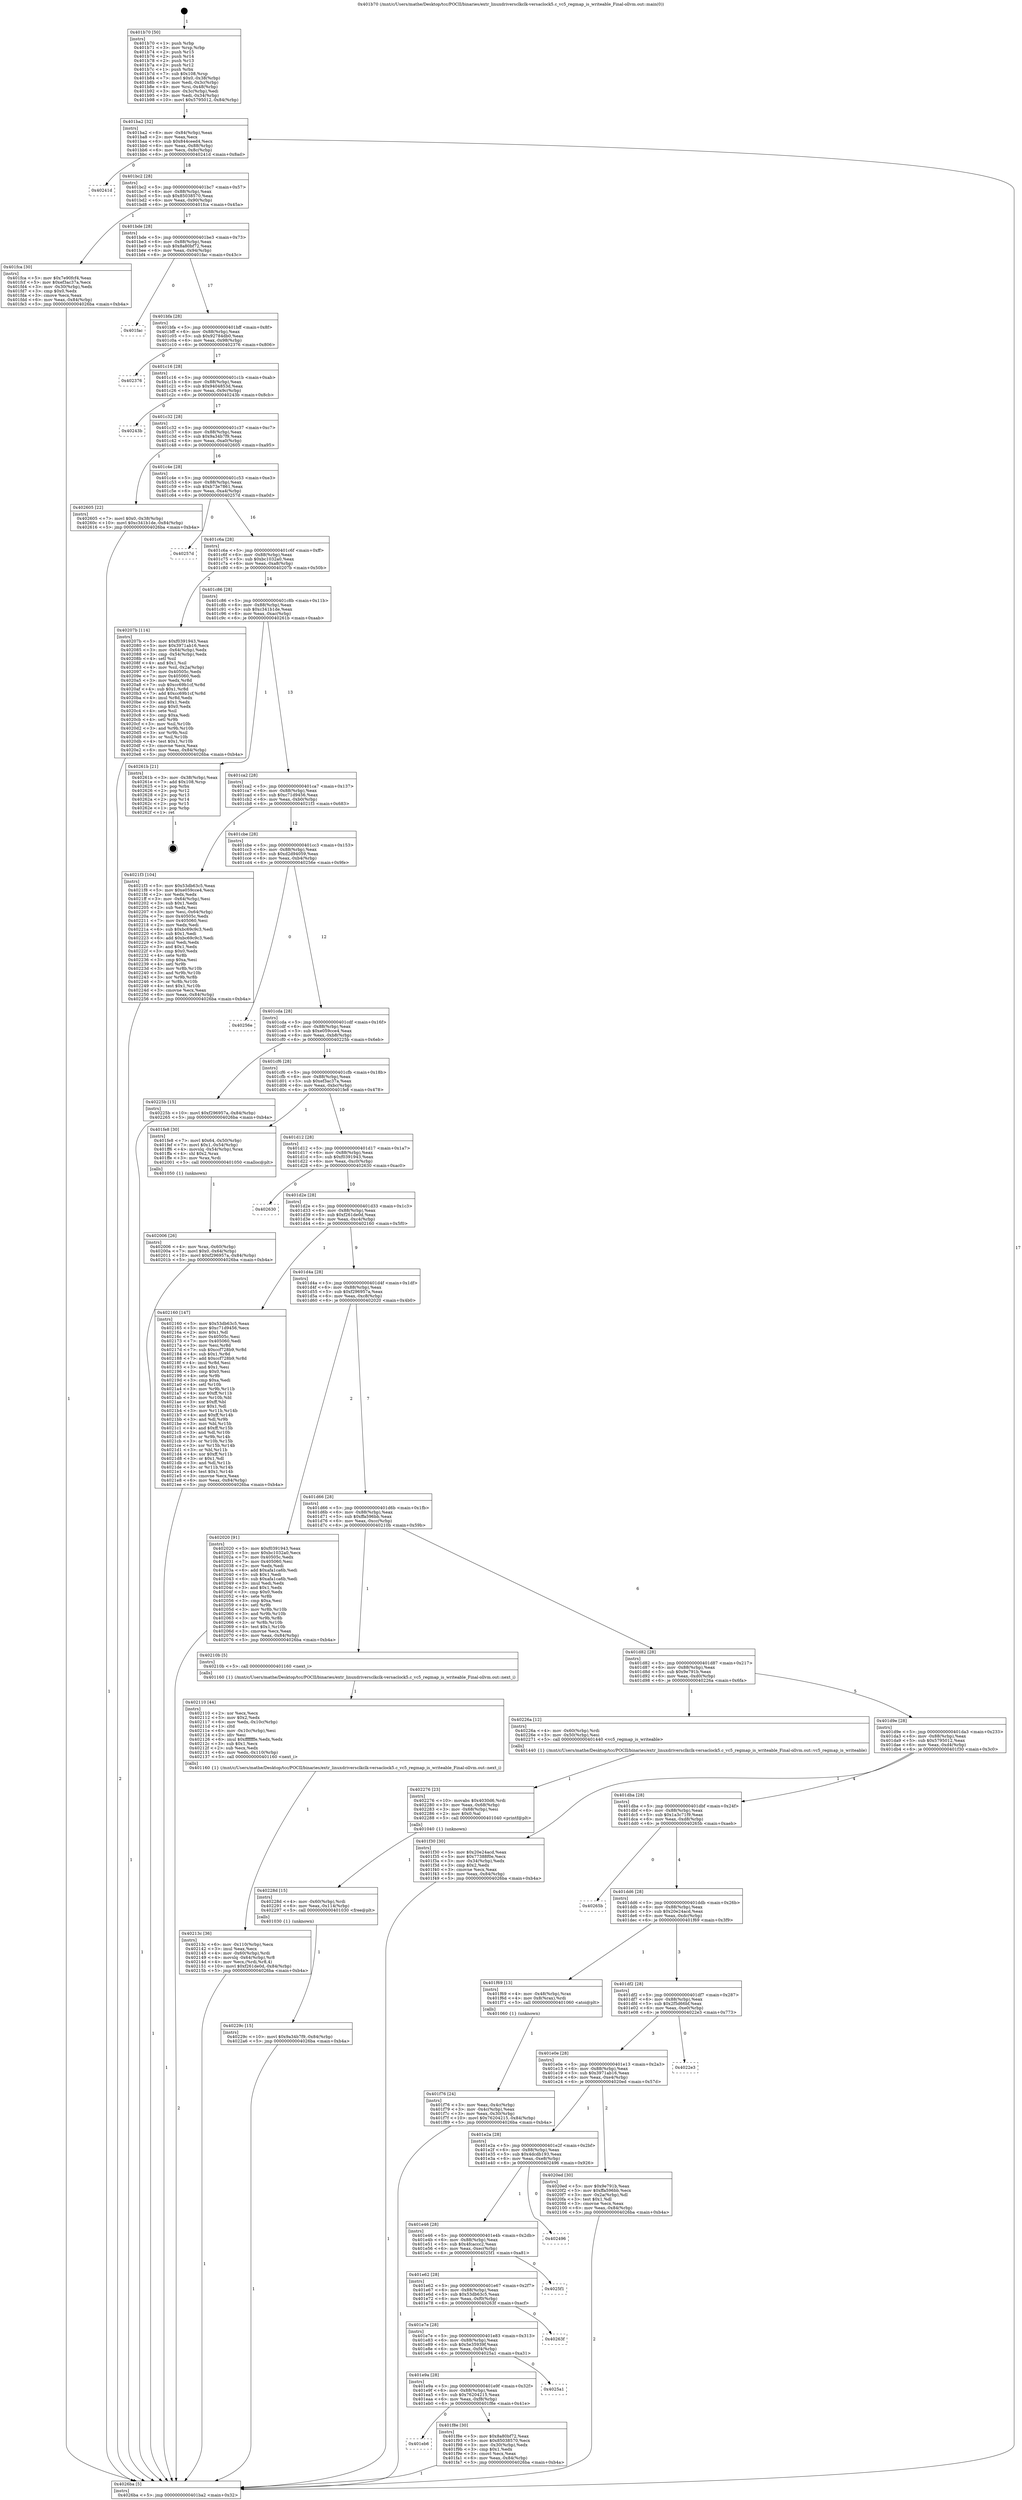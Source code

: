 digraph "0x401b70" {
  label = "0x401b70 (/mnt/c/Users/mathe/Desktop/tcc/POCII/binaries/extr_linuxdriversclkclk-versaclock5.c_vc5_regmap_is_writeable_Final-ollvm.out::main(0))"
  labelloc = "t"
  node[shape=record]

  Entry [label="",width=0.3,height=0.3,shape=circle,fillcolor=black,style=filled]
  "0x401ba2" [label="{
     0x401ba2 [32]\l
     | [instrs]\l
     &nbsp;&nbsp;0x401ba2 \<+6\>: mov -0x84(%rbp),%eax\l
     &nbsp;&nbsp;0x401ba8 \<+2\>: mov %eax,%ecx\l
     &nbsp;&nbsp;0x401baa \<+6\>: sub $0x844ceed4,%ecx\l
     &nbsp;&nbsp;0x401bb0 \<+6\>: mov %eax,-0x88(%rbp)\l
     &nbsp;&nbsp;0x401bb6 \<+6\>: mov %ecx,-0x8c(%rbp)\l
     &nbsp;&nbsp;0x401bbc \<+6\>: je 000000000040241d \<main+0x8ad\>\l
  }"]
  "0x40241d" [label="{
     0x40241d\l
  }", style=dashed]
  "0x401bc2" [label="{
     0x401bc2 [28]\l
     | [instrs]\l
     &nbsp;&nbsp;0x401bc2 \<+5\>: jmp 0000000000401bc7 \<main+0x57\>\l
     &nbsp;&nbsp;0x401bc7 \<+6\>: mov -0x88(%rbp),%eax\l
     &nbsp;&nbsp;0x401bcd \<+5\>: sub $0x85038570,%eax\l
     &nbsp;&nbsp;0x401bd2 \<+6\>: mov %eax,-0x90(%rbp)\l
     &nbsp;&nbsp;0x401bd8 \<+6\>: je 0000000000401fca \<main+0x45a\>\l
  }"]
  Exit [label="",width=0.3,height=0.3,shape=circle,fillcolor=black,style=filled,peripheries=2]
  "0x401fca" [label="{
     0x401fca [30]\l
     | [instrs]\l
     &nbsp;&nbsp;0x401fca \<+5\>: mov $0x7e90fcf4,%eax\l
     &nbsp;&nbsp;0x401fcf \<+5\>: mov $0xef3ac37a,%ecx\l
     &nbsp;&nbsp;0x401fd4 \<+3\>: mov -0x30(%rbp),%edx\l
     &nbsp;&nbsp;0x401fd7 \<+3\>: cmp $0x0,%edx\l
     &nbsp;&nbsp;0x401fda \<+3\>: cmove %ecx,%eax\l
     &nbsp;&nbsp;0x401fdd \<+6\>: mov %eax,-0x84(%rbp)\l
     &nbsp;&nbsp;0x401fe3 \<+5\>: jmp 00000000004026ba \<main+0xb4a\>\l
  }"]
  "0x401bde" [label="{
     0x401bde [28]\l
     | [instrs]\l
     &nbsp;&nbsp;0x401bde \<+5\>: jmp 0000000000401be3 \<main+0x73\>\l
     &nbsp;&nbsp;0x401be3 \<+6\>: mov -0x88(%rbp),%eax\l
     &nbsp;&nbsp;0x401be9 \<+5\>: sub $0x8a80bf72,%eax\l
     &nbsp;&nbsp;0x401bee \<+6\>: mov %eax,-0x94(%rbp)\l
     &nbsp;&nbsp;0x401bf4 \<+6\>: je 0000000000401fac \<main+0x43c\>\l
  }"]
  "0x40229c" [label="{
     0x40229c [15]\l
     | [instrs]\l
     &nbsp;&nbsp;0x40229c \<+10\>: movl $0x9a34b7f9,-0x84(%rbp)\l
     &nbsp;&nbsp;0x4022a6 \<+5\>: jmp 00000000004026ba \<main+0xb4a\>\l
  }"]
  "0x401fac" [label="{
     0x401fac\l
  }", style=dashed]
  "0x401bfa" [label="{
     0x401bfa [28]\l
     | [instrs]\l
     &nbsp;&nbsp;0x401bfa \<+5\>: jmp 0000000000401bff \<main+0x8f\>\l
     &nbsp;&nbsp;0x401bff \<+6\>: mov -0x88(%rbp),%eax\l
     &nbsp;&nbsp;0x401c05 \<+5\>: sub $0x92784db0,%eax\l
     &nbsp;&nbsp;0x401c0a \<+6\>: mov %eax,-0x98(%rbp)\l
     &nbsp;&nbsp;0x401c10 \<+6\>: je 0000000000402376 \<main+0x806\>\l
  }"]
  "0x40228d" [label="{
     0x40228d [15]\l
     | [instrs]\l
     &nbsp;&nbsp;0x40228d \<+4\>: mov -0x60(%rbp),%rdi\l
     &nbsp;&nbsp;0x402291 \<+6\>: mov %eax,-0x114(%rbp)\l
     &nbsp;&nbsp;0x402297 \<+5\>: call 0000000000401030 \<free@plt\>\l
     | [calls]\l
     &nbsp;&nbsp;0x401030 \{1\} (unknown)\l
  }"]
  "0x402376" [label="{
     0x402376\l
  }", style=dashed]
  "0x401c16" [label="{
     0x401c16 [28]\l
     | [instrs]\l
     &nbsp;&nbsp;0x401c16 \<+5\>: jmp 0000000000401c1b \<main+0xab\>\l
     &nbsp;&nbsp;0x401c1b \<+6\>: mov -0x88(%rbp),%eax\l
     &nbsp;&nbsp;0x401c21 \<+5\>: sub $0x9404853d,%eax\l
     &nbsp;&nbsp;0x401c26 \<+6\>: mov %eax,-0x9c(%rbp)\l
     &nbsp;&nbsp;0x401c2c \<+6\>: je 000000000040243b \<main+0x8cb\>\l
  }"]
  "0x402276" [label="{
     0x402276 [23]\l
     | [instrs]\l
     &nbsp;&nbsp;0x402276 \<+10\>: movabs $0x4030d6,%rdi\l
     &nbsp;&nbsp;0x402280 \<+3\>: mov %eax,-0x68(%rbp)\l
     &nbsp;&nbsp;0x402283 \<+3\>: mov -0x68(%rbp),%esi\l
     &nbsp;&nbsp;0x402286 \<+2\>: mov $0x0,%al\l
     &nbsp;&nbsp;0x402288 \<+5\>: call 0000000000401040 \<printf@plt\>\l
     | [calls]\l
     &nbsp;&nbsp;0x401040 \{1\} (unknown)\l
  }"]
  "0x40243b" [label="{
     0x40243b\l
  }", style=dashed]
  "0x401c32" [label="{
     0x401c32 [28]\l
     | [instrs]\l
     &nbsp;&nbsp;0x401c32 \<+5\>: jmp 0000000000401c37 \<main+0xc7\>\l
     &nbsp;&nbsp;0x401c37 \<+6\>: mov -0x88(%rbp),%eax\l
     &nbsp;&nbsp;0x401c3d \<+5\>: sub $0x9a34b7f9,%eax\l
     &nbsp;&nbsp;0x401c42 \<+6\>: mov %eax,-0xa0(%rbp)\l
     &nbsp;&nbsp;0x401c48 \<+6\>: je 0000000000402605 \<main+0xa95\>\l
  }"]
  "0x40213c" [label="{
     0x40213c [36]\l
     | [instrs]\l
     &nbsp;&nbsp;0x40213c \<+6\>: mov -0x110(%rbp),%ecx\l
     &nbsp;&nbsp;0x402142 \<+3\>: imul %eax,%ecx\l
     &nbsp;&nbsp;0x402145 \<+4\>: mov -0x60(%rbp),%rdi\l
     &nbsp;&nbsp;0x402149 \<+4\>: movslq -0x64(%rbp),%r8\l
     &nbsp;&nbsp;0x40214d \<+4\>: mov %ecx,(%rdi,%r8,4)\l
     &nbsp;&nbsp;0x402151 \<+10\>: movl $0xf261de0d,-0x84(%rbp)\l
     &nbsp;&nbsp;0x40215b \<+5\>: jmp 00000000004026ba \<main+0xb4a\>\l
  }"]
  "0x402605" [label="{
     0x402605 [22]\l
     | [instrs]\l
     &nbsp;&nbsp;0x402605 \<+7\>: movl $0x0,-0x38(%rbp)\l
     &nbsp;&nbsp;0x40260c \<+10\>: movl $0xc341b1de,-0x84(%rbp)\l
     &nbsp;&nbsp;0x402616 \<+5\>: jmp 00000000004026ba \<main+0xb4a\>\l
  }"]
  "0x401c4e" [label="{
     0x401c4e [28]\l
     | [instrs]\l
     &nbsp;&nbsp;0x401c4e \<+5\>: jmp 0000000000401c53 \<main+0xe3\>\l
     &nbsp;&nbsp;0x401c53 \<+6\>: mov -0x88(%rbp),%eax\l
     &nbsp;&nbsp;0x401c59 \<+5\>: sub $0xb73e7861,%eax\l
     &nbsp;&nbsp;0x401c5e \<+6\>: mov %eax,-0xa4(%rbp)\l
     &nbsp;&nbsp;0x401c64 \<+6\>: je 000000000040257d \<main+0xa0d\>\l
  }"]
  "0x402110" [label="{
     0x402110 [44]\l
     | [instrs]\l
     &nbsp;&nbsp;0x402110 \<+2\>: xor %ecx,%ecx\l
     &nbsp;&nbsp;0x402112 \<+5\>: mov $0x2,%edx\l
     &nbsp;&nbsp;0x402117 \<+6\>: mov %edx,-0x10c(%rbp)\l
     &nbsp;&nbsp;0x40211d \<+1\>: cltd\l
     &nbsp;&nbsp;0x40211e \<+6\>: mov -0x10c(%rbp),%esi\l
     &nbsp;&nbsp;0x402124 \<+2\>: idiv %esi\l
     &nbsp;&nbsp;0x402126 \<+6\>: imul $0xfffffffe,%edx,%edx\l
     &nbsp;&nbsp;0x40212c \<+3\>: sub $0x1,%ecx\l
     &nbsp;&nbsp;0x40212f \<+2\>: sub %ecx,%edx\l
     &nbsp;&nbsp;0x402131 \<+6\>: mov %edx,-0x110(%rbp)\l
     &nbsp;&nbsp;0x402137 \<+5\>: call 0000000000401160 \<next_i\>\l
     | [calls]\l
     &nbsp;&nbsp;0x401160 \{1\} (/mnt/c/Users/mathe/Desktop/tcc/POCII/binaries/extr_linuxdriversclkclk-versaclock5.c_vc5_regmap_is_writeable_Final-ollvm.out::next_i)\l
  }"]
  "0x40257d" [label="{
     0x40257d\l
  }", style=dashed]
  "0x401c6a" [label="{
     0x401c6a [28]\l
     | [instrs]\l
     &nbsp;&nbsp;0x401c6a \<+5\>: jmp 0000000000401c6f \<main+0xff\>\l
     &nbsp;&nbsp;0x401c6f \<+6\>: mov -0x88(%rbp),%eax\l
     &nbsp;&nbsp;0x401c75 \<+5\>: sub $0xbc1032a0,%eax\l
     &nbsp;&nbsp;0x401c7a \<+6\>: mov %eax,-0xa8(%rbp)\l
     &nbsp;&nbsp;0x401c80 \<+6\>: je 000000000040207b \<main+0x50b\>\l
  }"]
  "0x402006" [label="{
     0x402006 [26]\l
     | [instrs]\l
     &nbsp;&nbsp;0x402006 \<+4\>: mov %rax,-0x60(%rbp)\l
     &nbsp;&nbsp;0x40200a \<+7\>: movl $0x0,-0x64(%rbp)\l
     &nbsp;&nbsp;0x402011 \<+10\>: movl $0xf296957a,-0x84(%rbp)\l
     &nbsp;&nbsp;0x40201b \<+5\>: jmp 00000000004026ba \<main+0xb4a\>\l
  }"]
  "0x40207b" [label="{
     0x40207b [114]\l
     | [instrs]\l
     &nbsp;&nbsp;0x40207b \<+5\>: mov $0xf0391943,%eax\l
     &nbsp;&nbsp;0x402080 \<+5\>: mov $0x3971ab16,%ecx\l
     &nbsp;&nbsp;0x402085 \<+3\>: mov -0x64(%rbp),%edx\l
     &nbsp;&nbsp;0x402088 \<+3\>: cmp -0x54(%rbp),%edx\l
     &nbsp;&nbsp;0x40208b \<+4\>: setl %sil\l
     &nbsp;&nbsp;0x40208f \<+4\>: and $0x1,%sil\l
     &nbsp;&nbsp;0x402093 \<+4\>: mov %sil,-0x2a(%rbp)\l
     &nbsp;&nbsp;0x402097 \<+7\>: mov 0x40505c,%edx\l
     &nbsp;&nbsp;0x40209e \<+7\>: mov 0x405060,%edi\l
     &nbsp;&nbsp;0x4020a5 \<+3\>: mov %edx,%r8d\l
     &nbsp;&nbsp;0x4020a8 \<+7\>: sub $0xcc69b1cf,%r8d\l
     &nbsp;&nbsp;0x4020af \<+4\>: sub $0x1,%r8d\l
     &nbsp;&nbsp;0x4020b3 \<+7\>: add $0xcc69b1cf,%r8d\l
     &nbsp;&nbsp;0x4020ba \<+4\>: imul %r8d,%edx\l
     &nbsp;&nbsp;0x4020be \<+3\>: and $0x1,%edx\l
     &nbsp;&nbsp;0x4020c1 \<+3\>: cmp $0x0,%edx\l
     &nbsp;&nbsp;0x4020c4 \<+4\>: sete %sil\l
     &nbsp;&nbsp;0x4020c8 \<+3\>: cmp $0xa,%edi\l
     &nbsp;&nbsp;0x4020cb \<+4\>: setl %r9b\l
     &nbsp;&nbsp;0x4020cf \<+3\>: mov %sil,%r10b\l
     &nbsp;&nbsp;0x4020d2 \<+3\>: and %r9b,%r10b\l
     &nbsp;&nbsp;0x4020d5 \<+3\>: xor %r9b,%sil\l
     &nbsp;&nbsp;0x4020d8 \<+3\>: or %sil,%r10b\l
     &nbsp;&nbsp;0x4020db \<+4\>: test $0x1,%r10b\l
     &nbsp;&nbsp;0x4020df \<+3\>: cmovne %ecx,%eax\l
     &nbsp;&nbsp;0x4020e2 \<+6\>: mov %eax,-0x84(%rbp)\l
     &nbsp;&nbsp;0x4020e8 \<+5\>: jmp 00000000004026ba \<main+0xb4a\>\l
  }"]
  "0x401c86" [label="{
     0x401c86 [28]\l
     | [instrs]\l
     &nbsp;&nbsp;0x401c86 \<+5\>: jmp 0000000000401c8b \<main+0x11b\>\l
     &nbsp;&nbsp;0x401c8b \<+6\>: mov -0x88(%rbp),%eax\l
     &nbsp;&nbsp;0x401c91 \<+5\>: sub $0xc341b1de,%eax\l
     &nbsp;&nbsp;0x401c96 \<+6\>: mov %eax,-0xac(%rbp)\l
     &nbsp;&nbsp;0x401c9c \<+6\>: je 000000000040261b \<main+0xaab\>\l
  }"]
  "0x401eb6" [label="{
     0x401eb6\l
  }", style=dashed]
  "0x40261b" [label="{
     0x40261b [21]\l
     | [instrs]\l
     &nbsp;&nbsp;0x40261b \<+3\>: mov -0x38(%rbp),%eax\l
     &nbsp;&nbsp;0x40261e \<+7\>: add $0x108,%rsp\l
     &nbsp;&nbsp;0x402625 \<+1\>: pop %rbx\l
     &nbsp;&nbsp;0x402626 \<+2\>: pop %r12\l
     &nbsp;&nbsp;0x402628 \<+2\>: pop %r13\l
     &nbsp;&nbsp;0x40262a \<+2\>: pop %r14\l
     &nbsp;&nbsp;0x40262c \<+2\>: pop %r15\l
     &nbsp;&nbsp;0x40262e \<+1\>: pop %rbp\l
     &nbsp;&nbsp;0x40262f \<+1\>: ret\l
  }"]
  "0x401ca2" [label="{
     0x401ca2 [28]\l
     | [instrs]\l
     &nbsp;&nbsp;0x401ca2 \<+5\>: jmp 0000000000401ca7 \<main+0x137\>\l
     &nbsp;&nbsp;0x401ca7 \<+6\>: mov -0x88(%rbp),%eax\l
     &nbsp;&nbsp;0x401cad \<+5\>: sub $0xc71d9456,%eax\l
     &nbsp;&nbsp;0x401cb2 \<+6\>: mov %eax,-0xb0(%rbp)\l
     &nbsp;&nbsp;0x401cb8 \<+6\>: je 00000000004021f3 \<main+0x683\>\l
  }"]
  "0x401f8e" [label="{
     0x401f8e [30]\l
     | [instrs]\l
     &nbsp;&nbsp;0x401f8e \<+5\>: mov $0x8a80bf72,%eax\l
     &nbsp;&nbsp;0x401f93 \<+5\>: mov $0x85038570,%ecx\l
     &nbsp;&nbsp;0x401f98 \<+3\>: mov -0x30(%rbp),%edx\l
     &nbsp;&nbsp;0x401f9b \<+3\>: cmp $0x1,%edx\l
     &nbsp;&nbsp;0x401f9e \<+3\>: cmovl %ecx,%eax\l
     &nbsp;&nbsp;0x401fa1 \<+6\>: mov %eax,-0x84(%rbp)\l
     &nbsp;&nbsp;0x401fa7 \<+5\>: jmp 00000000004026ba \<main+0xb4a\>\l
  }"]
  "0x4021f3" [label="{
     0x4021f3 [104]\l
     | [instrs]\l
     &nbsp;&nbsp;0x4021f3 \<+5\>: mov $0x53db63c5,%eax\l
     &nbsp;&nbsp;0x4021f8 \<+5\>: mov $0xe059cce4,%ecx\l
     &nbsp;&nbsp;0x4021fd \<+2\>: xor %edx,%edx\l
     &nbsp;&nbsp;0x4021ff \<+3\>: mov -0x64(%rbp),%esi\l
     &nbsp;&nbsp;0x402202 \<+3\>: sub $0x1,%edx\l
     &nbsp;&nbsp;0x402205 \<+2\>: sub %edx,%esi\l
     &nbsp;&nbsp;0x402207 \<+3\>: mov %esi,-0x64(%rbp)\l
     &nbsp;&nbsp;0x40220a \<+7\>: mov 0x40505c,%edx\l
     &nbsp;&nbsp;0x402211 \<+7\>: mov 0x405060,%esi\l
     &nbsp;&nbsp;0x402218 \<+2\>: mov %edx,%edi\l
     &nbsp;&nbsp;0x40221a \<+6\>: sub $0xbc69c9c3,%edi\l
     &nbsp;&nbsp;0x402220 \<+3\>: sub $0x1,%edi\l
     &nbsp;&nbsp;0x402223 \<+6\>: add $0xbc69c9c3,%edi\l
     &nbsp;&nbsp;0x402229 \<+3\>: imul %edi,%edx\l
     &nbsp;&nbsp;0x40222c \<+3\>: and $0x1,%edx\l
     &nbsp;&nbsp;0x40222f \<+3\>: cmp $0x0,%edx\l
     &nbsp;&nbsp;0x402232 \<+4\>: sete %r8b\l
     &nbsp;&nbsp;0x402236 \<+3\>: cmp $0xa,%esi\l
     &nbsp;&nbsp;0x402239 \<+4\>: setl %r9b\l
     &nbsp;&nbsp;0x40223d \<+3\>: mov %r8b,%r10b\l
     &nbsp;&nbsp;0x402240 \<+3\>: and %r9b,%r10b\l
     &nbsp;&nbsp;0x402243 \<+3\>: xor %r9b,%r8b\l
     &nbsp;&nbsp;0x402246 \<+3\>: or %r8b,%r10b\l
     &nbsp;&nbsp;0x402249 \<+4\>: test $0x1,%r10b\l
     &nbsp;&nbsp;0x40224d \<+3\>: cmovne %ecx,%eax\l
     &nbsp;&nbsp;0x402250 \<+6\>: mov %eax,-0x84(%rbp)\l
     &nbsp;&nbsp;0x402256 \<+5\>: jmp 00000000004026ba \<main+0xb4a\>\l
  }"]
  "0x401cbe" [label="{
     0x401cbe [28]\l
     | [instrs]\l
     &nbsp;&nbsp;0x401cbe \<+5\>: jmp 0000000000401cc3 \<main+0x153\>\l
     &nbsp;&nbsp;0x401cc3 \<+6\>: mov -0x88(%rbp),%eax\l
     &nbsp;&nbsp;0x401cc9 \<+5\>: sub $0xd2d94059,%eax\l
     &nbsp;&nbsp;0x401cce \<+6\>: mov %eax,-0xb4(%rbp)\l
     &nbsp;&nbsp;0x401cd4 \<+6\>: je 000000000040256e \<main+0x9fe\>\l
  }"]
  "0x401e9a" [label="{
     0x401e9a [28]\l
     | [instrs]\l
     &nbsp;&nbsp;0x401e9a \<+5\>: jmp 0000000000401e9f \<main+0x32f\>\l
     &nbsp;&nbsp;0x401e9f \<+6\>: mov -0x88(%rbp),%eax\l
     &nbsp;&nbsp;0x401ea5 \<+5\>: sub $0x76204215,%eax\l
     &nbsp;&nbsp;0x401eaa \<+6\>: mov %eax,-0xf8(%rbp)\l
     &nbsp;&nbsp;0x401eb0 \<+6\>: je 0000000000401f8e \<main+0x41e\>\l
  }"]
  "0x40256e" [label="{
     0x40256e\l
  }", style=dashed]
  "0x401cda" [label="{
     0x401cda [28]\l
     | [instrs]\l
     &nbsp;&nbsp;0x401cda \<+5\>: jmp 0000000000401cdf \<main+0x16f\>\l
     &nbsp;&nbsp;0x401cdf \<+6\>: mov -0x88(%rbp),%eax\l
     &nbsp;&nbsp;0x401ce5 \<+5\>: sub $0xe059cce4,%eax\l
     &nbsp;&nbsp;0x401cea \<+6\>: mov %eax,-0xb8(%rbp)\l
     &nbsp;&nbsp;0x401cf0 \<+6\>: je 000000000040225b \<main+0x6eb\>\l
  }"]
  "0x4025a1" [label="{
     0x4025a1\l
  }", style=dashed]
  "0x40225b" [label="{
     0x40225b [15]\l
     | [instrs]\l
     &nbsp;&nbsp;0x40225b \<+10\>: movl $0xf296957a,-0x84(%rbp)\l
     &nbsp;&nbsp;0x402265 \<+5\>: jmp 00000000004026ba \<main+0xb4a\>\l
  }"]
  "0x401cf6" [label="{
     0x401cf6 [28]\l
     | [instrs]\l
     &nbsp;&nbsp;0x401cf6 \<+5\>: jmp 0000000000401cfb \<main+0x18b\>\l
     &nbsp;&nbsp;0x401cfb \<+6\>: mov -0x88(%rbp),%eax\l
     &nbsp;&nbsp;0x401d01 \<+5\>: sub $0xef3ac37a,%eax\l
     &nbsp;&nbsp;0x401d06 \<+6\>: mov %eax,-0xbc(%rbp)\l
     &nbsp;&nbsp;0x401d0c \<+6\>: je 0000000000401fe8 \<main+0x478\>\l
  }"]
  "0x401e7e" [label="{
     0x401e7e [28]\l
     | [instrs]\l
     &nbsp;&nbsp;0x401e7e \<+5\>: jmp 0000000000401e83 \<main+0x313\>\l
     &nbsp;&nbsp;0x401e83 \<+6\>: mov -0x88(%rbp),%eax\l
     &nbsp;&nbsp;0x401e89 \<+5\>: sub $0x5e35939f,%eax\l
     &nbsp;&nbsp;0x401e8e \<+6\>: mov %eax,-0xf4(%rbp)\l
     &nbsp;&nbsp;0x401e94 \<+6\>: je 00000000004025a1 \<main+0xa31\>\l
  }"]
  "0x401fe8" [label="{
     0x401fe8 [30]\l
     | [instrs]\l
     &nbsp;&nbsp;0x401fe8 \<+7\>: movl $0x64,-0x50(%rbp)\l
     &nbsp;&nbsp;0x401fef \<+7\>: movl $0x1,-0x54(%rbp)\l
     &nbsp;&nbsp;0x401ff6 \<+4\>: movslq -0x54(%rbp),%rax\l
     &nbsp;&nbsp;0x401ffa \<+4\>: shl $0x2,%rax\l
     &nbsp;&nbsp;0x401ffe \<+3\>: mov %rax,%rdi\l
     &nbsp;&nbsp;0x402001 \<+5\>: call 0000000000401050 \<malloc@plt\>\l
     | [calls]\l
     &nbsp;&nbsp;0x401050 \{1\} (unknown)\l
  }"]
  "0x401d12" [label="{
     0x401d12 [28]\l
     | [instrs]\l
     &nbsp;&nbsp;0x401d12 \<+5\>: jmp 0000000000401d17 \<main+0x1a7\>\l
     &nbsp;&nbsp;0x401d17 \<+6\>: mov -0x88(%rbp),%eax\l
     &nbsp;&nbsp;0x401d1d \<+5\>: sub $0xf0391943,%eax\l
     &nbsp;&nbsp;0x401d22 \<+6\>: mov %eax,-0xc0(%rbp)\l
     &nbsp;&nbsp;0x401d28 \<+6\>: je 0000000000402630 \<main+0xac0\>\l
  }"]
  "0x40263f" [label="{
     0x40263f\l
  }", style=dashed]
  "0x402630" [label="{
     0x402630\l
  }", style=dashed]
  "0x401d2e" [label="{
     0x401d2e [28]\l
     | [instrs]\l
     &nbsp;&nbsp;0x401d2e \<+5\>: jmp 0000000000401d33 \<main+0x1c3\>\l
     &nbsp;&nbsp;0x401d33 \<+6\>: mov -0x88(%rbp),%eax\l
     &nbsp;&nbsp;0x401d39 \<+5\>: sub $0xf261de0d,%eax\l
     &nbsp;&nbsp;0x401d3e \<+6\>: mov %eax,-0xc4(%rbp)\l
     &nbsp;&nbsp;0x401d44 \<+6\>: je 0000000000402160 \<main+0x5f0\>\l
  }"]
  "0x401e62" [label="{
     0x401e62 [28]\l
     | [instrs]\l
     &nbsp;&nbsp;0x401e62 \<+5\>: jmp 0000000000401e67 \<main+0x2f7\>\l
     &nbsp;&nbsp;0x401e67 \<+6\>: mov -0x88(%rbp),%eax\l
     &nbsp;&nbsp;0x401e6d \<+5\>: sub $0x53db63c5,%eax\l
     &nbsp;&nbsp;0x401e72 \<+6\>: mov %eax,-0xf0(%rbp)\l
     &nbsp;&nbsp;0x401e78 \<+6\>: je 000000000040263f \<main+0xacf\>\l
  }"]
  "0x402160" [label="{
     0x402160 [147]\l
     | [instrs]\l
     &nbsp;&nbsp;0x402160 \<+5\>: mov $0x53db63c5,%eax\l
     &nbsp;&nbsp;0x402165 \<+5\>: mov $0xc71d9456,%ecx\l
     &nbsp;&nbsp;0x40216a \<+2\>: mov $0x1,%dl\l
     &nbsp;&nbsp;0x40216c \<+7\>: mov 0x40505c,%esi\l
     &nbsp;&nbsp;0x402173 \<+7\>: mov 0x405060,%edi\l
     &nbsp;&nbsp;0x40217a \<+3\>: mov %esi,%r8d\l
     &nbsp;&nbsp;0x40217d \<+7\>: sub $0xccf728b9,%r8d\l
     &nbsp;&nbsp;0x402184 \<+4\>: sub $0x1,%r8d\l
     &nbsp;&nbsp;0x402188 \<+7\>: add $0xccf728b9,%r8d\l
     &nbsp;&nbsp;0x40218f \<+4\>: imul %r8d,%esi\l
     &nbsp;&nbsp;0x402193 \<+3\>: and $0x1,%esi\l
     &nbsp;&nbsp;0x402196 \<+3\>: cmp $0x0,%esi\l
     &nbsp;&nbsp;0x402199 \<+4\>: sete %r9b\l
     &nbsp;&nbsp;0x40219d \<+3\>: cmp $0xa,%edi\l
     &nbsp;&nbsp;0x4021a0 \<+4\>: setl %r10b\l
     &nbsp;&nbsp;0x4021a4 \<+3\>: mov %r9b,%r11b\l
     &nbsp;&nbsp;0x4021a7 \<+4\>: xor $0xff,%r11b\l
     &nbsp;&nbsp;0x4021ab \<+3\>: mov %r10b,%bl\l
     &nbsp;&nbsp;0x4021ae \<+3\>: xor $0xff,%bl\l
     &nbsp;&nbsp;0x4021b1 \<+3\>: xor $0x1,%dl\l
     &nbsp;&nbsp;0x4021b4 \<+3\>: mov %r11b,%r14b\l
     &nbsp;&nbsp;0x4021b7 \<+4\>: and $0xff,%r14b\l
     &nbsp;&nbsp;0x4021bb \<+3\>: and %dl,%r9b\l
     &nbsp;&nbsp;0x4021be \<+3\>: mov %bl,%r15b\l
     &nbsp;&nbsp;0x4021c1 \<+4\>: and $0xff,%r15b\l
     &nbsp;&nbsp;0x4021c5 \<+3\>: and %dl,%r10b\l
     &nbsp;&nbsp;0x4021c8 \<+3\>: or %r9b,%r14b\l
     &nbsp;&nbsp;0x4021cb \<+3\>: or %r10b,%r15b\l
     &nbsp;&nbsp;0x4021ce \<+3\>: xor %r15b,%r14b\l
     &nbsp;&nbsp;0x4021d1 \<+3\>: or %bl,%r11b\l
     &nbsp;&nbsp;0x4021d4 \<+4\>: xor $0xff,%r11b\l
     &nbsp;&nbsp;0x4021d8 \<+3\>: or $0x1,%dl\l
     &nbsp;&nbsp;0x4021db \<+3\>: and %dl,%r11b\l
     &nbsp;&nbsp;0x4021de \<+3\>: or %r11b,%r14b\l
     &nbsp;&nbsp;0x4021e1 \<+4\>: test $0x1,%r14b\l
     &nbsp;&nbsp;0x4021e5 \<+3\>: cmovne %ecx,%eax\l
     &nbsp;&nbsp;0x4021e8 \<+6\>: mov %eax,-0x84(%rbp)\l
     &nbsp;&nbsp;0x4021ee \<+5\>: jmp 00000000004026ba \<main+0xb4a\>\l
  }"]
  "0x401d4a" [label="{
     0x401d4a [28]\l
     | [instrs]\l
     &nbsp;&nbsp;0x401d4a \<+5\>: jmp 0000000000401d4f \<main+0x1df\>\l
     &nbsp;&nbsp;0x401d4f \<+6\>: mov -0x88(%rbp),%eax\l
     &nbsp;&nbsp;0x401d55 \<+5\>: sub $0xf296957a,%eax\l
     &nbsp;&nbsp;0x401d5a \<+6\>: mov %eax,-0xc8(%rbp)\l
     &nbsp;&nbsp;0x401d60 \<+6\>: je 0000000000402020 \<main+0x4b0\>\l
  }"]
  "0x4025f1" [label="{
     0x4025f1\l
  }", style=dashed]
  "0x402020" [label="{
     0x402020 [91]\l
     | [instrs]\l
     &nbsp;&nbsp;0x402020 \<+5\>: mov $0xf0391943,%eax\l
     &nbsp;&nbsp;0x402025 \<+5\>: mov $0xbc1032a0,%ecx\l
     &nbsp;&nbsp;0x40202a \<+7\>: mov 0x40505c,%edx\l
     &nbsp;&nbsp;0x402031 \<+7\>: mov 0x405060,%esi\l
     &nbsp;&nbsp;0x402038 \<+2\>: mov %edx,%edi\l
     &nbsp;&nbsp;0x40203a \<+6\>: add $0xafa1ca6b,%edi\l
     &nbsp;&nbsp;0x402040 \<+3\>: sub $0x1,%edi\l
     &nbsp;&nbsp;0x402043 \<+6\>: sub $0xafa1ca6b,%edi\l
     &nbsp;&nbsp;0x402049 \<+3\>: imul %edi,%edx\l
     &nbsp;&nbsp;0x40204c \<+3\>: and $0x1,%edx\l
     &nbsp;&nbsp;0x40204f \<+3\>: cmp $0x0,%edx\l
     &nbsp;&nbsp;0x402052 \<+4\>: sete %r8b\l
     &nbsp;&nbsp;0x402056 \<+3\>: cmp $0xa,%esi\l
     &nbsp;&nbsp;0x402059 \<+4\>: setl %r9b\l
     &nbsp;&nbsp;0x40205d \<+3\>: mov %r8b,%r10b\l
     &nbsp;&nbsp;0x402060 \<+3\>: and %r9b,%r10b\l
     &nbsp;&nbsp;0x402063 \<+3\>: xor %r9b,%r8b\l
     &nbsp;&nbsp;0x402066 \<+3\>: or %r8b,%r10b\l
     &nbsp;&nbsp;0x402069 \<+4\>: test $0x1,%r10b\l
     &nbsp;&nbsp;0x40206d \<+3\>: cmovne %ecx,%eax\l
     &nbsp;&nbsp;0x402070 \<+6\>: mov %eax,-0x84(%rbp)\l
     &nbsp;&nbsp;0x402076 \<+5\>: jmp 00000000004026ba \<main+0xb4a\>\l
  }"]
  "0x401d66" [label="{
     0x401d66 [28]\l
     | [instrs]\l
     &nbsp;&nbsp;0x401d66 \<+5\>: jmp 0000000000401d6b \<main+0x1fb\>\l
     &nbsp;&nbsp;0x401d6b \<+6\>: mov -0x88(%rbp),%eax\l
     &nbsp;&nbsp;0x401d71 \<+5\>: sub $0xffa596bb,%eax\l
     &nbsp;&nbsp;0x401d76 \<+6\>: mov %eax,-0xcc(%rbp)\l
     &nbsp;&nbsp;0x401d7c \<+6\>: je 000000000040210b \<main+0x59b\>\l
  }"]
  "0x401e46" [label="{
     0x401e46 [28]\l
     | [instrs]\l
     &nbsp;&nbsp;0x401e46 \<+5\>: jmp 0000000000401e4b \<main+0x2db\>\l
     &nbsp;&nbsp;0x401e4b \<+6\>: mov -0x88(%rbp),%eax\l
     &nbsp;&nbsp;0x401e51 \<+5\>: sub $0x4fcaccc2,%eax\l
     &nbsp;&nbsp;0x401e56 \<+6\>: mov %eax,-0xec(%rbp)\l
     &nbsp;&nbsp;0x401e5c \<+6\>: je 00000000004025f1 \<main+0xa81\>\l
  }"]
  "0x40210b" [label="{
     0x40210b [5]\l
     | [instrs]\l
     &nbsp;&nbsp;0x40210b \<+5\>: call 0000000000401160 \<next_i\>\l
     | [calls]\l
     &nbsp;&nbsp;0x401160 \{1\} (/mnt/c/Users/mathe/Desktop/tcc/POCII/binaries/extr_linuxdriversclkclk-versaclock5.c_vc5_regmap_is_writeable_Final-ollvm.out::next_i)\l
  }"]
  "0x401d82" [label="{
     0x401d82 [28]\l
     | [instrs]\l
     &nbsp;&nbsp;0x401d82 \<+5\>: jmp 0000000000401d87 \<main+0x217\>\l
     &nbsp;&nbsp;0x401d87 \<+6\>: mov -0x88(%rbp),%eax\l
     &nbsp;&nbsp;0x401d8d \<+5\>: sub $0x9e791b,%eax\l
     &nbsp;&nbsp;0x401d92 \<+6\>: mov %eax,-0xd0(%rbp)\l
     &nbsp;&nbsp;0x401d98 \<+6\>: je 000000000040226a \<main+0x6fa\>\l
  }"]
  "0x402496" [label="{
     0x402496\l
  }", style=dashed]
  "0x40226a" [label="{
     0x40226a [12]\l
     | [instrs]\l
     &nbsp;&nbsp;0x40226a \<+4\>: mov -0x60(%rbp),%rdi\l
     &nbsp;&nbsp;0x40226e \<+3\>: mov -0x50(%rbp),%esi\l
     &nbsp;&nbsp;0x402271 \<+5\>: call 0000000000401440 \<vc5_regmap_is_writeable\>\l
     | [calls]\l
     &nbsp;&nbsp;0x401440 \{1\} (/mnt/c/Users/mathe/Desktop/tcc/POCII/binaries/extr_linuxdriversclkclk-versaclock5.c_vc5_regmap_is_writeable_Final-ollvm.out::vc5_regmap_is_writeable)\l
  }"]
  "0x401d9e" [label="{
     0x401d9e [28]\l
     | [instrs]\l
     &nbsp;&nbsp;0x401d9e \<+5\>: jmp 0000000000401da3 \<main+0x233\>\l
     &nbsp;&nbsp;0x401da3 \<+6\>: mov -0x88(%rbp),%eax\l
     &nbsp;&nbsp;0x401da9 \<+5\>: sub $0x5795012,%eax\l
     &nbsp;&nbsp;0x401dae \<+6\>: mov %eax,-0xd4(%rbp)\l
     &nbsp;&nbsp;0x401db4 \<+6\>: je 0000000000401f30 \<main+0x3c0\>\l
  }"]
  "0x401e2a" [label="{
     0x401e2a [28]\l
     | [instrs]\l
     &nbsp;&nbsp;0x401e2a \<+5\>: jmp 0000000000401e2f \<main+0x2bf\>\l
     &nbsp;&nbsp;0x401e2f \<+6\>: mov -0x88(%rbp),%eax\l
     &nbsp;&nbsp;0x401e35 \<+5\>: sub $0x4dcdb193,%eax\l
     &nbsp;&nbsp;0x401e3a \<+6\>: mov %eax,-0xe8(%rbp)\l
     &nbsp;&nbsp;0x401e40 \<+6\>: je 0000000000402496 \<main+0x926\>\l
  }"]
  "0x401f30" [label="{
     0x401f30 [30]\l
     | [instrs]\l
     &nbsp;&nbsp;0x401f30 \<+5\>: mov $0x20e24acd,%eax\l
     &nbsp;&nbsp;0x401f35 \<+5\>: mov $0x77388f0e,%ecx\l
     &nbsp;&nbsp;0x401f3a \<+3\>: mov -0x34(%rbp),%edx\l
     &nbsp;&nbsp;0x401f3d \<+3\>: cmp $0x2,%edx\l
     &nbsp;&nbsp;0x401f40 \<+3\>: cmovne %ecx,%eax\l
     &nbsp;&nbsp;0x401f43 \<+6\>: mov %eax,-0x84(%rbp)\l
     &nbsp;&nbsp;0x401f49 \<+5\>: jmp 00000000004026ba \<main+0xb4a\>\l
  }"]
  "0x401dba" [label="{
     0x401dba [28]\l
     | [instrs]\l
     &nbsp;&nbsp;0x401dba \<+5\>: jmp 0000000000401dbf \<main+0x24f\>\l
     &nbsp;&nbsp;0x401dbf \<+6\>: mov -0x88(%rbp),%eax\l
     &nbsp;&nbsp;0x401dc5 \<+5\>: sub $0x1a3c71f9,%eax\l
     &nbsp;&nbsp;0x401dca \<+6\>: mov %eax,-0xd8(%rbp)\l
     &nbsp;&nbsp;0x401dd0 \<+6\>: je 000000000040265b \<main+0xaeb\>\l
  }"]
  "0x4026ba" [label="{
     0x4026ba [5]\l
     | [instrs]\l
     &nbsp;&nbsp;0x4026ba \<+5\>: jmp 0000000000401ba2 \<main+0x32\>\l
  }"]
  "0x401b70" [label="{
     0x401b70 [50]\l
     | [instrs]\l
     &nbsp;&nbsp;0x401b70 \<+1\>: push %rbp\l
     &nbsp;&nbsp;0x401b71 \<+3\>: mov %rsp,%rbp\l
     &nbsp;&nbsp;0x401b74 \<+2\>: push %r15\l
     &nbsp;&nbsp;0x401b76 \<+2\>: push %r14\l
     &nbsp;&nbsp;0x401b78 \<+2\>: push %r13\l
     &nbsp;&nbsp;0x401b7a \<+2\>: push %r12\l
     &nbsp;&nbsp;0x401b7c \<+1\>: push %rbx\l
     &nbsp;&nbsp;0x401b7d \<+7\>: sub $0x108,%rsp\l
     &nbsp;&nbsp;0x401b84 \<+7\>: movl $0x0,-0x38(%rbp)\l
     &nbsp;&nbsp;0x401b8b \<+3\>: mov %edi,-0x3c(%rbp)\l
     &nbsp;&nbsp;0x401b8e \<+4\>: mov %rsi,-0x48(%rbp)\l
     &nbsp;&nbsp;0x401b92 \<+3\>: mov -0x3c(%rbp),%edi\l
     &nbsp;&nbsp;0x401b95 \<+3\>: mov %edi,-0x34(%rbp)\l
     &nbsp;&nbsp;0x401b98 \<+10\>: movl $0x5795012,-0x84(%rbp)\l
  }"]
  "0x4020ed" [label="{
     0x4020ed [30]\l
     | [instrs]\l
     &nbsp;&nbsp;0x4020ed \<+5\>: mov $0x9e791b,%eax\l
     &nbsp;&nbsp;0x4020f2 \<+5\>: mov $0xffa596bb,%ecx\l
     &nbsp;&nbsp;0x4020f7 \<+3\>: mov -0x2a(%rbp),%dl\l
     &nbsp;&nbsp;0x4020fa \<+3\>: test $0x1,%dl\l
     &nbsp;&nbsp;0x4020fd \<+3\>: cmovne %ecx,%eax\l
     &nbsp;&nbsp;0x402100 \<+6\>: mov %eax,-0x84(%rbp)\l
     &nbsp;&nbsp;0x402106 \<+5\>: jmp 00000000004026ba \<main+0xb4a\>\l
  }"]
  "0x40265b" [label="{
     0x40265b\l
  }", style=dashed]
  "0x401dd6" [label="{
     0x401dd6 [28]\l
     | [instrs]\l
     &nbsp;&nbsp;0x401dd6 \<+5\>: jmp 0000000000401ddb \<main+0x26b\>\l
     &nbsp;&nbsp;0x401ddb \<+6\>: mov -0x88(%rbp),%eax\l
     &nbsp;&nbsp;0x401de1 \<+5\>: sub $0x20e24acd,%eax\l
     &nbsp;&nbsp;0x401de6 \<+6\>: mov %eax,-0xdc(%rbp)\l
     &nbsp;&nbsp;0x401dec \<+6\>: je 0000000000401f69 \<main+0x3f9\>\l
  }"]
  "0x401e0e" [label="{
     0x401e0e [28]\l
     | [instrs]\l
     &nbsp;&nbsp;0x401e0e \<+5\>: jmp 0000000000401e13 \<main+0x2a3\>\l
     &nbsp;&nbsp;0x401e13 \<+6\>: mov -0x88(%rbp),%eax\l
     &nbsp;&nbsp;0x401e19 \<+5\>: sub $0x3971ab16,%eax\l
     &nbsp;&nbsp;0x401e1e \<+6\>: mov %eax,-0xe4(%rbp)\l
     &nbsp;&nbsp;0x401e24 \<+6\>: je 00000000004020ed \<main+0x57d\>\l
  }"]
  "0x401f69" [label="{
     0x401f69 [13]\l
     | [instrs]\l
     &nbsp;&nbsp;0x401f69 \<+4\>: mov -0x48(%rbp),%rax\l
     &nbsp;&nbsp;0x401f6d \<+4\>: mov 0x8(%rax),%rdi\l
     &nbsp;&nbsp;0x401f71 \<+5\>: call 0000000000401060 \<atoi@plt\>\l
     | [calls]\l
     &nbsp;&nbsp;0x401060 \{1\} (unknown)\l
  }"]
  "0x401df2" [label="{
     0x401df2 [28]\l
     | [instrs]\l
     &nbsp;&nbsp;0x401df2 \<+5\>: jmp 0000000000401df7 \<main+0x287\>\l
     &nbsp;&nbsp;0x401df7 \<+6\>: mov -0x88(%rbp),%eax\l
     &nbsp;&nbsp;0x401dfd \<+5\>: sub $0x2f5d66bf,%eax\l
     &nbsp;&nbsp;0x401e02 \<+6\>: mov %eax,-0xe0(%rbp)\l
     &nbsp;&nbsp;0x401e08 \<+6\>: je 00000000004022e3 \<main+0x773\>\l
  }"]
  "0x401f76" [label="{
     0x401f76 [24]\l
     | [instrs]\l
     &nbsp;&nbsp;0x401f76 \<+3\>: mov %eax,-0x4c(%rbp)\l
     &nbsp;&nbsp;0x401f79 \<+3\>: mov -0x4c(%rbp),%eax\l
     &nbsp;&nbsp;0x401f7c \<+3\>: mov %eax,-0x30(%rbp)\l
     &nbsp;&nbsp;0x401f7f \<+10\>: movl $0x76204215,-0x84(%rbp)\l
     &nbsp;&nbsp;0x401f89 \<+5\>: jmp 00000000004026ba \<main+0xb4a\>\l
  }"]
  "0x4022e3" [label="{
     0x4022e3\l
  }", style=dashed]
  Entry -> "0x401b70" [label=" 1"]
  "0x401ba2" -> "0x40241d" [label=" 0"]
  "0x401ba2" -> "0x401bc2" [label=" 18"]
  "0x40261b" -> Exit [label=" 1"]
  "0x401bc2" -> "0x401fca" [label=" 1"]
  "0x401bc2" -> "0x401bde" [label=" 17"]
  "0x402605" -> "0x4026ba" [label=" 1"]
  "0x401bde" -> "0x401fac" [label=" 0"]
  "0x401bde" -> "0x401bfa" [label=" 17"]
  "0x40229c" -> "0x4026ba" [label=" 1"]
  "0x401bfa" -> "0x402376" [label=" 0"]
  "0x401bfa" -> "0x401c16" [label=" 17"]
  "0x40228d" -> "0x40229c" [label=" 1"]
  "0x401c16" -> "0x40243b" [label=" 0"]
  "0x401c16" -> "0x401c32" [label=" 17"]
  "0x402276" -> "0x40228d" [label=" 1"]
  "0x401c32" -> "0x402605" [label=" 1"]
  "0x401c32" -> "0x401c4e" [label=" 16"]
  "0x40226a" -> "0x402276" [label=" 1"]
  "0x401c4e" -> "0x40257d" [label=" 0"]
  "0x401c4e" -> "0x401c6a" [label=" 16"]
  "0x40225b" -> "0x4026ba" [label=" 1"]
  "0x401c6a" -> "0x40207b" [label=" 2"]
  "0x401c6a" -> "0x401c86" [label=" 14"]
  "0x4021f3" -> "0x4026ba" [label=" 1"]
  "0x401c86" -> "0x40261b" [label=" 1"]
  "0x401c86" -> "0x401ca2" [label=" 13"]
  "0x402160" -> "0x4026ba" [label=" 1"]
  "0x401ca2" -> "0x4021f3" [label=" 1"]
  "0x401ca2" -> "0x401cbe" [label=" 12"]
  "0x40213c" -> "0x4026ba" [label=" 1"]
  "0x401cbe" -> "0x40256e" [label=" 0"]
  "0x401cbe" -> "0x401cda" [label=" 12"]
  "0x40210b" -> "0x402110" [label=" 1"]
  "0x401cda" -> "0x40225b" [label=" 1"]
  "0x401cda" -> "0x401cf6" [label=" 11"]
  "0x4020ed" -> "0x4026ba" [label=" 2"]
  "0x401cf6" -> "0x401fe8" [label=" 1"]
  "0x401cf6" -> "0x401d12" [label=" 10"]
  "0x402020" -> "0x4026ba" [label=" 2"]
  "0x401d12" -> "0x402630" [label=" 0"]
  "0x401d12" -> "0x401d2e" [label=" 10"]
  "0x402006" -> "0x4026ba" [label=" 1"]
  "0x401d2e" -> "0x402160" [label=" 1"]
  "0x401d2e" -> "0x401d4a" [label=" 9"]
  "0x401fca" -> "0x4026ba" [label=" 1"]
  "0x401d4a" -> "0x402020" [label=" 2"]
  "0x401d4a" -> "0x401d66" [label=" 7"]
  "0x401f8e" -> "0x4026ba" [label=" 1"]
  "0x401d66" -> "0x40210b" [label=" 1"]
  "0x401d66" -> "0x401d82" [label=" 6"]
  "0x401e9a" -> "0x401f8e" [label=" 1"]
  "0x401d82" -> "0x40226a" [label=" 1"]
  "0x401d82" -> "0x401d9e" [label=" 5"]
  "0x402110" -> "0x40213c" [label=" 1"]
  "0x401d9e" -> "0x401f30" [label=" 1"]
  "0x401d9e" -> "0x401dba" [label=" 4"]
  "0x401f30" -> "0x4026ba" [label=" 1"]
  "0x401b70" -> "0x401ba2" [label=" 1"]
  "0x4026ba" -> "0x401ba2" [label=" 17"]
  "0x401e7e" -> "0x4025a1" [label=" 0"]
  "0x401dba" -> "0x40265b" [label=" 0"]
  "0x401dba" -> "0x401dd6" [label=" 4"]
  "0x40207b" -> "0x4026ba" [label=" 2"]
  "0x401dd6" -> "0x401f69" [label=" 1"]
  "0x401dd6" -> "0x401df2" [label=" 3"]
  "0x401f69" -> "0x401f76" [label=" 1"]
  "0x401f76" -> "0x4026ba" [label=" 1"]
  "0x401e62" -> "0x40263f" [label=" 0"]
  "0x401df2" -> "0x4022e3" [label=" 0"]
  "0x401df2" -> "0x401e0e" [label=" 3"]
  "0x401e62" -> "0x401e7e" [label=" 1"]
  "0x401e0e" -> "0x4020ed" [label=" 2"]
  "0x401e0e" -> "0x401e2a" [label=" 1"]
  "0x401e7e" -> "0x401e9a" [label=" 1"]
  "0x401e2a" -> "0x402496" [label=" 0"]
  "0x401e2a" -> "0x401e46" [label=" 1"]
  "0x401e9a" -> "0x401eb6" [label=" 0"]
  "0x401e46" -> "0x4025f1" [label=" 0"]
  "0x401e46" -> "0x401e62" [label=" 1"]
  "0x401fe8" -> "0x402006" [label=" 1"]
}
